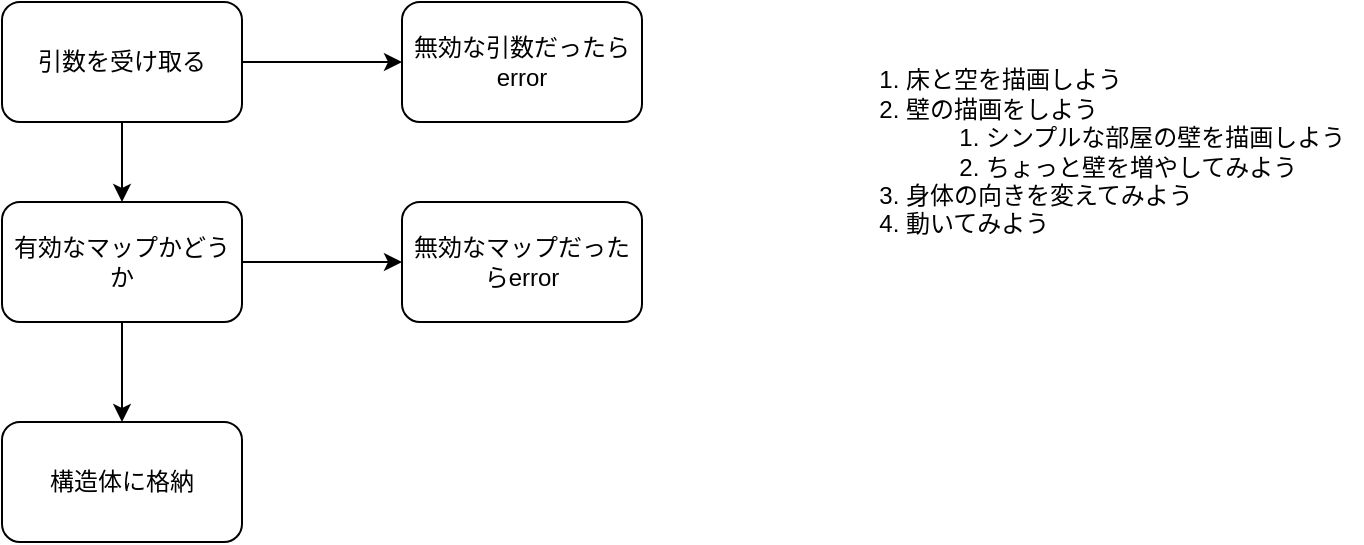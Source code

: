 <mxfile>
    <diagram id="EWy8c1vneyaUhsAxnwkW" name="Page-1">
        <mxGraphModel dx="786" dy="290" grid="1" gridSize="10" guides="1" tooltips="1" connect="1" arrows="1" fold="1" page="1" pageScale="1" pageWidth="827" pageHeight="1169" math="0" shadow="0">
            <root>
                <mxCell id="0"/>
                <mxCell id="1" parent="0"/>
                <mxCell id="4" value="" style="edgeStyle=none;html=1;" parent="1" source="2" target="3" edge="1">
                    <mxGeometry relative="1" as="geometry"/>
                </mxCell>
                <mxCell id="6" value="" style="edgeStyle=none;html=1;" parent="1" source="2" target="5" edge="1">
                    <mxGeometry relative="1" as="geometry"/>
                </mxCell>
                <mxCell id="2" value="引数を受け取る" style="rounded=1;whiteSpace=wrap;html=1;" parent="1" vertex="1">
                    <mxGeometry x="100" y="20" width="120" height="60" as="geometry"/>
                </mxCell>
                <mxCell id="8" value="" style="edgeStyle=none;html=1;" parent="1" source="3" target="7" edge="1">
                    <mxGeometry relative="1" as="geometry"/>
                </mxCell>
                <mxCell id="10" value="" style="edgeStyle=none;html=1;" parent="1" source="3" target="9" edge="1">
                    <mxGeometry relative="1" as="geometry"/>
                </mxCell>
                <mxCell id="3" value="有効なマップかどうか" style="whiteSpace=wrap;html=1;rounded=1;" parent="1" vertex="1">
                    <mxGeometry x="100" y="120" width="120" height="60" as="geometry"/>
                </mxCell>
                <mxCell id="5" value="無効な引数だったらerror" style="whiteSpace=wrap;html=1;rounded=1;" parent="1" vertex="1">
                    <mxGeometry x="300" y="20" width="120" height="60" as="geometry"/>
                </mxCell>
                <mxCell id="7" value="無効なマップだったらerror" style="whiteSpace=wrap;html=1;rounded=1;" parent="1" vertex="1">
                    <mxGeometry x="300" y="120" width="120" height="60" as="geometry"/>
                </mxCell>
                <mxCell id="9" value="構造体に格納" style="whiteSpace=wrap;html=1;rounded=1;" parent="1" vertex="1">
                    <mxGeometry x="100" y="230" width="120" height="60" as="geometry"/>
                </mxCell>
                <mxCell id="11" value="&lt;ol&gt;&lt;li&gt;&lt;span style=&quot;background-color: initial;&quot;&gt;床と空を描画しよう&lt;/span&gt;&lt;/li&gt;&lt;li&gt;壁の描画をしよう&lt;/li&gt;&lt;ol&gt;&lt;li&gt;シンプルな部屋の壁を描画しよう&lt;/li&gt;&lt;li&gt;ちょっと壁を増やしてみよう&lt;/li&gt;&lt;/ol&gt;&lt;li&gt;身体の向きを変えてみよう&lt;/li&gt;&lt;li&gt;動いてみよう&lt;/li&gt;&lt;/ol&gt;" style="text;strokeColor=none;fillColor=none;html=1;whiteSpace=wrap;verticalAlign=middle;overflow=hidden;" parent="1" vertex="1">
                    <mxGeometry x="510" y="20" width="270" height="150" as="geometry"/>
                </mxCell>
            </root>
        </mxGraphModel>
    </diagram>
    <diagram id="lN4ptRzub2Zto71YPvkB" name="ページ2">
        <mxGraphModel dx="1875" dy="1556" grid="1" gridSize="10" guides="1" tooltips="1" connect="1" arrows="1" fold="1" page="1" pageScale="1" pageWidth="827" pageHeight="1169" math="0" shadow="0">
            <root>
                <mxCell id="0"/>
                <mxCell id="1" parent="0"/>
                <mxCell id="qId6zHcTl11jLv3Dx4L5-15" value="" style="swimlane;startSize=0;" parent="1" vertex="1">
                    <mxGeometry x="360" y="278" width="80" height="80" as="geometry"/>
                </mxCell>
                <mxCell id="qId6zHcTl11jLv3Dx4L5-16" value="" style="swimlane;startSize=0;" parent="qId6zHcTl11jLv3Dx4L5-15" vertex="1">
                    <mxGeometry y="-80" width="80" height="80" as="geometry"/>
                </mxCell>
                <mxCell id="qId6zHcTl11jLv3Dx4L5-25" value="" style="swimlane;startSize=0;" parent="1" vertex="1">
                    <mxGeometry x="440" y="198" width="80" height="80" as="geometry"/>
                </mxCell>
                <mxCell id="GGwGBcmm_Leb2s4H19IK-2" value="2, 4" style="ellipse;whiteSpace=wrap;html=1;fillColor=#f0a30a;fontColor=#000000;strokeColor=#BD7000;" parent="qId6zHcTl11jLv3Dx4L5-25" vertex="1">
                    <mxGeometry x="-20" y="70" width="40" height="30" as="geometry"/>
                </mxCell>
                <mxCell id="qId6zHcTl11jLv3Dx4L5-27" value="" style="swimlane;startSize=0;" parent="1" vertex="1">
                    <mxGeometry x="520" y="198" width="80" height="80" as="geometry"/>
                </mxCell>
                <mxCell id="GGwGBcmm_Leb2s4H19IK-9" value="壁（1 , 5）" style="text;html=1;align=center;verticalAlign=middle;resizable=0;points=[];autosize=1;strokeColor=none;fillColor=none;" parent="qId6zHcTl11jLv3Dx4L5-27" vertex="1">
                    <mxGeometry y="25" width="80" height="30" as="geometry"/>
                </mxCell>
                <mxCell id="GGwGBcmm_Leb2s4H19IK-18" style="edgeStyle=none;html=1;exitX=0;exitY=0;exitDx=0;exitDy=0;" parent="1" source="qId6zHcTl11jLv3Dx4L5-1" edge="1">
                    <mxGeometry relative="1" as="geometry">
                        <mxPoint x="70" y="70" as="targetPoint"/>
                    </mxGeometry>
                </mxCell>
                <mxCell id="qId6zHcTl11jLv3Dx4L5-1" value="" style="swimlane;startSize=0;fillColor=#B0E3E6;shadow=0;" parent="1" vertex="1">
                    <mxGeometry x="120" y="118" width="80" height="80" as="geometry">
                        <mxRectangle x="120" y="40" width="50" height="40" as="alternateBounds"/>
                    </mxGeometry>
                </mxCell>
                <mxCell id="qId6zHcTl11jLv3Dx4L5-2" value="壁（0 , 0）" style="text;html=1;align=center;verticalAlign=middle;resizable=0;points=[];autosize=1;strokeColor=none;fillColor=none;" parent="qId6zHcTl11jLv3Dx4L5-1" vertex="1">
                    <mxGeometry y="25" width="80" height="30" as="geometry"/>
                </mxCell>
                <mxCell id="qId6zHcTl11jLv3Dx4L5-45" value="0, 0" style="ellipse;whiteSpace=wrap;html=1;fillColor=#f0a30a;fontColor=#000000;strokeColor=#BD7000;" parent="qId6zHcTl11jLv3Dx4L5-1" vertex="1">
                    <mxGeometry x="-20" y="-8" width="40" height="30" as="geometry"/>
                </mxCell>
                <mxCell id="qId6zHcTl11jLv3Dx4L5-3" value="" style="swimlane;startSize=0;" parent="1" vertex="1">
                    <mxGeometry x="280" y="118" width="80" height="80" as="geometry"/>
                </mxCell>
                <mxCell id="qId6zHcTl11jLv3Dx4L5-4" value="" style="swimlane;startSize=0;" parent="1" vertex="1">
                    <mxGeometry x="120" y="198" width="80" height="80" as="geometry"/>
                </mxCell>
                <mxCell id="qId6zHcTl11jLv3Dx4L5-5" value="壁（1 , 0）" style="text;html=1;align=center;verticalAlign=middle;resizable=0;points=[];autosize=1;strokeColor=none;fillColor=none;" parent="qId6zHcTl11jLv3Dx4L5-4" vertex="1">
                    <mxGeometry y="25" width="80" height="30" as="geometry"/>
                </mxCell>
                <mxCell id="qId6zHcTl11jLv3Dx4L5-7" value="" style="swimlane;startSize=0;" parent="1" vertex="1">
                    <mxGeometry x="200" y="118" width="80" height="80" as="geometry"/>
                </mxCell>
                <mxCell id="qId6zHcTl11jLv3Dx4L5-8" value="壁（0 , 1）" style="text;html=1;align=center;verticalAlign=middle;resizable=0;points=[];autosize=1;strokeColor=none;fillColor=none;" parent="qId6zHcTl11jLv3Dx4L5-7" vertex="1">
                    <mxGeometry y="25" width="80" height="30" as="geometry"/>
                </mxCell>
                <mxCell id="qId6zHcTl11jLv3Dx4L5-9" value="" style="swimlane;startSize=0;" parent="1" vertex="1">
                    <mxGeometry x="280" y="278" width="80" height="80" as="geometry"/>
                </mxCell>
                <mxCell id="qId6zHcTl11jLv3Dx4L5-10" value="" style="swimlane;startSize=0;" parent="qId6zHcTl11jLv3Dx4L5-9" vertex="1">
                    <mxGeometry y="-80" width="80" height="80" as="geometry"/>
                </mxCell>
                <mxCell id="qId6zHcTl11jLv3Dx4L5-11" value="" style="swimlane;startSize=0;" parent="1" vertex="1">
                    <mxGeometry x="200" y="278" width="80" height="80" as="geometry"/>
                </mxCell>
                <mxCell id="qId6zHcTl11jLv3Dx4L5-52" value="2, 2" style="ellipse;whiteSpace=wrap;html=1;fillColor=#f0a30a;fontColor=#000000;strokeColor=#BD7000;" parent="qId6zHcTl11jLv3Dx4L5-11" vertex="1">
                    <mxGeometry x="60" y="-5" width="40" height="30" as="geometry"/>
                </mxCell>
                <mxCell id="qId6zHcTl11jLv3Dx4L5-12" value="" style="swimlane;startSize=0;" parent="1" vertex="1">
                    <mxGeometry x="120" y="278" width="80" height="80" as="geometry"/>
                </mxCell>
                <mxCell id="qId6zHcTl11jLv3Dx4L5-13" value="壁（2 , 0）" style="text;html=1;align=center;verticalAlign=middle;resizable=0;points=[];autosize=1;strokeColor=none;fillColor=none;" parent="qId6zHcTl11jLv3Dx4L5-12" vertex="1">
                    <mxGeometry y="25" width="80" height="30" as="geometry"/>
                </mxCell>
                <mxCell id="qId6zHcTl11jLv3Dx4L5-49" value="2, 1" style="ellipse;whiteSpace=wrap;html=1;fillColor=#f0a30a;fontColor=#000000;strokeColor=#BD7000;" parent="qId6zHcTl11jLv3Dx4L5-12" vertex="1">
                    <mxGeometry x="60" y="-5" width="40" height="30" as="geometry"/>
                </mxCell>
                <mxCell id="GGwGBcmm_Leb2s4H19IK-16" style="edgeStyle=none;html=1;exitX=0;exitY=0;exitDx=0;exitDy=0;" parent="1" source="qId6zHcTl11jLv3Dx4L5-14" edge="1">
                    <mxGeometry relative="1" as="geometry">
                        <mxPoint x="360.333" y="40" as="targetPoint"/>
                    </mxGeometry>
                </mxCell>
                <mxCell id="qId6zHcTl11jLv3Dx4L5-14" value="" style="swimlane;startSize=0;" parent="1" vertex="1">
                    <mxGeometry x="360" y="118" width="80" height="80" as="geometry"/>
                </mxCell>
                <mxCell id="qId6zHcTl11jLv3Dx4L5-17" value="" style="swimlane;startSize=0;" parent="1" vertex="1">
                    <mxGeometry x="440" y="358" width="80" height="80" as="geometry"/>
                </mxCell>
                <mxCell id="qId6zHcTl11jLv3Dx4L5-19" value="" style="swimlane;startSize=0;" parent="1" vertex="1">
                    <mxGeometry x="360" y="358" width="80" height="80" as="geometry"/>
                </mxCell>
                <mxCell id="qId6zHcTl11jLv3Dx4L5-20" value="人 （3.5, 4.5）" style="shape=umlActor;verticalLabelPosition=bottom;verticalAlign=top;html=1;outlineConnect=0;fillColor=#B0E3E6;" parent="qId6zHcTl11jLv3Dx4L5-19" vertex="1">
                    <mxGeometry x="25" y="30" width="25" height="50" as="geometry"/>
                </mxCell>
                <mxCell id="qId6zHcTl11jLv3Dx4L5-21" value="" style="swimlane;startSize=0;" parent="1" vertex="1">
                    <mxGeometry x="280" y="358" width="80" height="80" as="geometry"/>
                </mxCell>
                <mxCell id="qId6zHcTl11jLv3Dx4L5-22" value="" style="swimlane;startSize=0;" parent="1" vertex="1">
                    <mxGeometry x="520" y="358" width="80" height="80" as="geometry"/>
                </mxCell>
                <mxCell id="qId6zHcTl11jLv3Dx4L5-23" value="" style="swimlane;startSize=0;" parent="qId6zHcTl11jLv3Dx4L5-22" vertex="1">
                    <mxGeometry y="-80" width="80" height="80" as="geometry"/>
                </mxCell>
                <mxCell id="GGwGBcmm_Leb2s4H19IK-3" value="2, 5" style="ellipse;whiteSpace=wrap;html=1;fillColor=#f0a30a;fontColor=#000000;strokeColor=#BD7000;" parent="qId6zHcTl11jLv3Dx4L5-23" vertex="1">
                    <mxGeometry x="-20" y="-10" width="40" height="30" as="geometry"/>
                </mxCell>
                <mxCell id="qId6zHcTl11jLv3Dx4L5-24" value="" style="swimlane;startSize=0;" parent="1" vertex="1">
                    <mxGeometry x="440" y="118" width="80" height="80" as="geometry"/>
                </mxCell>
                <mxCell id="qId6zHcTl11jLv3Dx4L5-26" value="" style="swimlane;startSize=0;" parent="1" vertex="1">
                    <mxGeometry x="520" y="118" width="80" height="80" as="geometry"/>
                </mxCell>
                <mxCell id="GGwGBcmm_Leb2s4H19IK-5" value="1, 4" style="ellipse;whiteSpace=wrap;html=1;fillColor=#f0a30a;fontColor=#000000;strokeColor=#BD7000;" parent="qId6zHcTl11jLv3Dx4L5-26" vertex="1">
                    <mxGeometry x="-20" y="63" width="40" height="30" as="geometry"/>
                </mxCell>
                <mxCell id="qId6zHcTl11jLv3Dx4L5-28" value="" style="swimlane;startSize=0;" parent="1" vertex="1">
                    <mxGeometry x="200" y="358" width="80" height="80" as="geometry"/>
                </mxCell>
                <mxCell id="qId6zHcTl11jLv3Dx4L5-29" value="" style="swimlane;startSize=0;" parent="1" vertex="1">
                    <mxGeometry x="120" y="358" width="80" height="80" as="geometry"/>
                </mxCell>
                <mxCell id="qId6zHcTl11jLv3Dx4L5-30" value="壁（3 , 0）" style="text;html=1;align=center;verticalAlign=middle;resizable=0;points=[];autosize=1;strokeColor=none;fillColor=none;" parent="qId6zHcTl11jLv3Dx4L5-29" vertex="1">
                    <mxGeometry y="25" width="80" height="30" as="geometry"/>
                </mxCell>
                <mxCell id="qId6zHcTl11jLv3Dx4L5-31" value="" style="swimlane;startSize=0;" parent="1" vertex="1">
                    <mxGeometry x="120" y="438" width="80" height="80" as="geometry"/>
                </mxCell>
                <mxCell id="qId6zHcTl11jLv3Dx4L5-32" value="壁（4 , 0）" style="text;html=1;align=center;verticalAlign=middle;resizable=0;points=[];autosize=1;strokeColor=none;fillColor=none;" parent="qId6zHcTl11jLv3Dx4L5-31" vertex="1">
                    <mxGeometry y="25" width="80" height="30" as="geometry"/>
                </mxCell>
                <mxCell id="qId6zHcTl11jLv3Dx4L5-33" value="" style="swimlane;startSize=0;" parent="1" vertex="1">
                    <mxGeometry x="280" y="438" width="80" height="80" as="geometry"/>
                </mxCell>
                <mxCell id="qId6zHcTl11jLv3Dx4L5-34" value="" style="swimlane;startSize=0;" parent="1" vertex="1">
                    <mxGeometry x="200" y="438" width="80" height="80" as="geometry"/>
                </mxCell>
                <mxCell id="qId6zHcTl11jLv3Dx4L5-35" value="壁（4 , 1）" style="text;html=1;align=center;verticalAlign=middle;resizable=0;points=[];autosize=1;strokeColor=none;fillColor=none;" parent="qId6zHcTl11jLv3Dx4L5-34" vertex="1">
                    <mxGeometry y="25" width="80" height="30" as="geometry"/>
                </mxCell>
                <mxCell id="qId6zHcTl11jLv3Dx4L5-36" value="" style="swimlane;startSize=0;" parent="1" vertex="1">
                    <mxGeometry x="360" y="438" width="80" height="80" as="geometry"/>
                </mxCell>
                <mxCell id="qId6zHcTl11jLv3Dx4L5-37" value="壁（4 , 2）" style="text;html=1;align=center;verticalAlign=middle;resizable=0;points=[];autosize=1;strokeColor=none;fillColor=none;" parent="qId6zHcTl11jLv3Dx4L5-36" vertex="1">
                    <mxGeometry x="-80" y="25" width="80" height="30" as="geometry"/>
                </mxCell>
                <mxCell id="qId6zHcTl11jLv3Dx4L5-38" value="壁（4 , 3）" style="text;html=1;align=center;verticalAlign=middle;resizable=0;points=[];autosize=1;strokeColor=none;fillColor=none;" parent="qId6zHcTl11jLv3Dx4L5-36" vertex="1">
                    <mxGeometry y="25" width="80" height="30" as="geometry"/>
                </mxCell>
                <mxCell id="qId6zHcTl11jLv3Dx4L5-39" value="" style="swimlane;startSize=0;" parent="1" vertex="1">
                    <mxGeometry x="440" y="438" width="80" height="80" as="geometry"/>
                </mxCell>
                <mxCell id="qId6zHcTl11jLv3Dx4L5-40" value="壁（4 , 4）" style="text;html=1;align=center;verticalAlign=middle;resizable=0;points=[];autosize=1;strokeColor=none;fillColor=none;" parent="qId6zHcTl11jLv3Dx4L5-39" vertex="1">
                    <mxGeometry y="25" width="80" height="30" as="geometry"/>
                </mxCell>
                <mxCell id="qId6zHcTl11jLv3Dx4L5-41" value="" style="swimlane;startSize=0;" parent="1" vertex="1">
                    <mxGeometry x="520" y="438" width="81" height="80" as="geometry"/>
                </mxCell>
                <mxCell id="qId6zHcTl11jLv3Dx4L5-42" value="壁（4 , 5）" style="text;html=1;align=center;verticalAlign=middle;resizable=0;points=[];autosize=1;strokeColor=none;fillColor=none;" parent="qId6zHcTl11jLv3Dx4L5-41" vertex="1">
                    <mxGeometry x="1" y="25" width="80" height="30" as="geometry"/>
                </mxCell>
                <mxCell id="qId6zHcTl11jLv3Dx4L5-43" style="edgeStyle=none;html=1;exitX=0.25;exitY=0.1;exitDx=0;exitDy=0;exitPerimeter=0;" parent="1" source="qId6zHcTl11jLv3Dx4L5-20" target="qId6zHcTl11jLv3Dx4L5-4" edge="1">
                    <mxGeometry relative="1" as="geometry"/>
                </mxCell>
                <mxCell id="qId6zHcTl11jLv3Dx4L5-44" style="edgeStyle=none;html=1;exitX=0.75;exitY=0.1;exitDx=0;exitDy=0;exitPerimeter=0;entryX=0;entryY=0.75;entryDx=0;entryDy=0;" parent="1" source="qId6zHcTl11jLv3Dx4L5-20" target="qId6zHcTl11jLv3Dx4L5-27" edge="1">
                    <mxGeometry relative="1" as="geometry"/>
                </mxCell>
                <mxCell id="qId6zHcTl11jLv3Dx4L5-46" value="1, 1" style="ellipse;whiteSpace=wrap;html=1;fillColor=#f0a30a;fontColor=#000000;strokeColor=#BD7000;" parent="1" vertex="1">
                    <mxGeometry x="180" y="181" width="40" height="30" as="geometry"/>
                </mxCell>
                <mxCell id="qId6zHcTl11jLv3Dx4L5-50" style="edgeStyle=none;html=1;entryX=0.254;entryY=-0.058;entryDx=0;entryDy=0;entryPerimeter=0;" parent="1" edge="1" target="qId6zHcTl11jLv3Dx4L5-37">
                    <mxGeometry relative="1" as="geometry">
                        <mxPoint x="390" y="395" as="sourcePoint"/>
                        <mxPoint x="190" y="548" as="targetPoint"/>
                    </mxGeometry>
                </mxCell>
                <mxCell id="GGwGBcmm_Leb2s4H19IK-1" value="5, 6" style="ellipse;whiteSpace=wrap;html=1;fillColor=#f0a30a;fontColor=#000000;strokeColor=#BD7000;" parent="1" vertex="1">
                    <mxGeometry x="580" y="498" width="40" height="30" as="geometry"/>
                </mxCell>
                <mxCell id="GGwGBcmm_Leb2s4H19IK-11" value="" style="swimlane;startSize=0;" parent="1" vertex="1">
                    <mxGeometry x="120" y="598" width="80" height="80" as="geometry"/>
                </mxCell>
                <mxCell id="GGwGBcmm_Leb2s4H19IK-13" value="map [ ]&amp;nbsp; [ ]" style="text;html=1;align=center;verticalAlign=middle;resizable=0;points=[];autosize=1;strokeColor=none;fillColor=none;" parent="GGwGBcmm_Leb2s4H19IK-11" vertex="1">
                    <mxGeometry y="25" width="80" height="30" as="geometry"/>
                </mxCell>
                <mxCell id="GGwGBcmm_Leb2s4H19IK-12" value="player_pos" style="ellipse;whiteSpace=wrap;html=1;fillColor=#f0a30a;fontColor=#000000;strokeColor=#BD7000;" parent="1" vertex="1">
                    <mxGeometry x="120" y="688" width="110" height="80" as="geometry"/>
                </mxCell>
                <mxCell id="GGwGBcmm_Leb2s4H19IK-17" value="&lt;span style=&quot;font-size: medium;&quot;&gt;270 (3 pi / 2)&lt;/span&gt;" style="rounded=0;whiteSpace=wrap;html=1;" parent="1" vertex="1">
                    <mxGeometry x="300" y="-20" width="120" height="60" as="geometry"/>
                </mxCell>
                <mxCell id="GGwGBcmm_Leb2s4H19IK-19" value="&lt;span style=&quot;font-size: medium;&quot;&gt;225 (5 pi / 4)&lt;/span&gt;" style="rounded=0;whiteSpace=wrap;html=1;" parent="1" vertex="1">
                    <mxGeometry x="10" width="120" height="60" as="geometry"/>
                </mxCell>
                <mxCell id="GGwGBcmm_Leb2s4H19IK-20" style="edgeStyle=none;html=1;exitX=0;exitY=0;exitDx=0;exitDy=0;" parent="1" edge="1">
                    <mxGeometry relative="1" as="geometry">
                        <mxPoint x="660" y="60" as="targetPoint"/>
                        <mxPoint x="599.33" y="118" as="sourcePoint"/>
                    </mxGeometry>
                </mxCell>
                <mxCell id="GGwGBcmm_Leb2s4H19IK-21" value="&lt;span style=&quot;font-size: medium;&quot;&gt;315 (7 pi / 4)&lt;/span&gt;" style="rounded=0;whiteSpace=wrap;html=1;" parent="1" vertex="1">
                    <mxGeometry x="600" width="120" height="60" as="geometry"/>
                </mxCell>
                <mxCell id="GGwGBcmm_Leb2s4H19IK-23" style="edgeStyle=none;html=1;exitX=0;exitY=0;exitDx=0;exitDy=0;" parent="1" edge="1">
                    <mxGeometry relative="1" as="geometry">
                        <mxPoint x="50" y="320" as="targetPoint"/>
                        <mxPoint x="120" y="318" as="sourcePoint"/>
                    </mxGeometry>
                </mxCell>
                <mxCell id="GGwGBcmm_Leb2s4H19IK-24" value="&lt;span style=&quot;font-size: medium;&quot;&gt;180 ( pi )&lt;/span&gt;" style="rounded=0;whiteSpace=wrap;html=1;" parent="1" vertex="1">
                    <mxGeometry x="-70" y="288" width="120" height="60" as="geometry"/>
                </mxCell>
                <mxCell id="GGwGBcmm_Leb2s4H19IK-25" value="&lt;span style=&quot;font-size: medium;&quot;&gt;0 (0)&lt;br&gt;360 (2 pi)&lt;br&gt;&lt;/span&gt;" style="rounded=0;whiteSpace=wrap;html=1;" parent="1" vertex="1">
                    <mxGeometry x="670" y="288" width="120" height="60" as="geometry"/>
                </mxCell>
                <mxCell id="GGwGBcmm_Leb2s4H19IK-26" style="edgeStyle=none;html=1;entryX=0;entryY=0.5;entryDx=0;entryDy=0;exitX=1;exitY=0.5;exitDx=0;exitDy=0;" parent="1" source="qId6zHcTl11jLv3Dx4L5-23" target="GGwGBcmm_Leb2s4H19IK-25" edge="1">
                    <mxGeometry relative="1" as="geometry">
                        <mxPoint x="600" y="319" as="targetPoint"/>
                        <mxPoint x="630" y="280" as="sourcePoint"/>
                    </mxGeometry>
                </mxCell>
                <mxCell id="GGwGBcmm_Leb2s4H19IK-27" style="edgeStyle=none;html=1;exitX=0;exitY=0;exitDx=0;exitDy=0;" parent="1" edge="1">
                    <mxGeometry relative="1" as="geometry">
                        <mxPoint x="650" y="550" as="targetPoint"/>
                        <mxPoint x="601.0" y="518" as="sourcePoint"/>
                    </mxGeometry>
                </mxCell>
                <mxCell id="GGwGBcmm_Leb2s4H19IK-28" value="&lt;span style=&quot;font-size: medium;&quot;&gt;45 (pi / 4)&lt;/span&gt;" style="rounded=0;whiteSpace=wrap;html=1;" parent="1" vertex="1">
                    <mxGeometry x="650" y="555" width="120" height="60" as="geometry"/>
                </mxCell>
                <mxCell id="GGwGBcmm_Leb2s4H19IK-29" style="edgeStyle=none;html=1;exitX=0;exitY=0;exitDx=0;exitDy=0;entryX=1;entryY=0;entryDx=0;entryDy=0;" parent="1" target="GGwGBcmm_Leb2s4H19IK-30" edge="1">
                    <mxGeometry relative="1" as="geometry">
                        <mxPoint x="169" y="550" as="targetPoint"/>
                        <mxPoint x="120" y="518" as="sourcePoint"/>
                    </mxGeometry>
                </mxCell>
                <mxCell id="GGwGBcmm_Leb2s4H19IK-30" value="&lt;span style=&quot;font-size: medium;&quot;&gt;135 (3 pi / 4)&lt;/span&gt;" style="rounded=0;whiteSpace=wrap;html=1;" parent="1" vertex="1">
                    <mxGeometry x="-50" y="570" width="120" height="60" as="geometry"/>
                </mxCell>
                <mxCell id="GGwGBcmm_Leb2s4H19IK-32" value="&lt;font size=&quot;3&quot;&gt;90 (pi / 2)&lt;/font&gt;" style="rounded=0;whiteSpace=wrap;html=1;" parent="1" vertex="1">
                    <mxGeometry x="310" y="608" width="120" height="60" as="geometry"/>
                </mxCell>
                <mxCell id="GGwGBcmm_Leb2s4H19IK-33" style="edgeStyle=none;html=1;exitX=0;exitY=1;exitDx=0;exitDy=0;entryX=0.433;entryY=-0.017;entryDx=0;entryDy=0;entryPerimeter=0;" parent="1" source="qId6zHcTl11jLv3Dx4L5-36" target="GGwGBcmm_Leb2s4H19IK-32" edge="1">
                    <mxGeometry relative="1" as="geometry">
                        <mxPoint x="360.163" y="544" as="targetPoint"/>
                        <mxPoint x="379.83" y="625" as="sourcePoint"/>
                    </mxGeometry>
                </mxCell>
            </root>
        </mxGraphModel>
    </diagram>
</mxfile>
